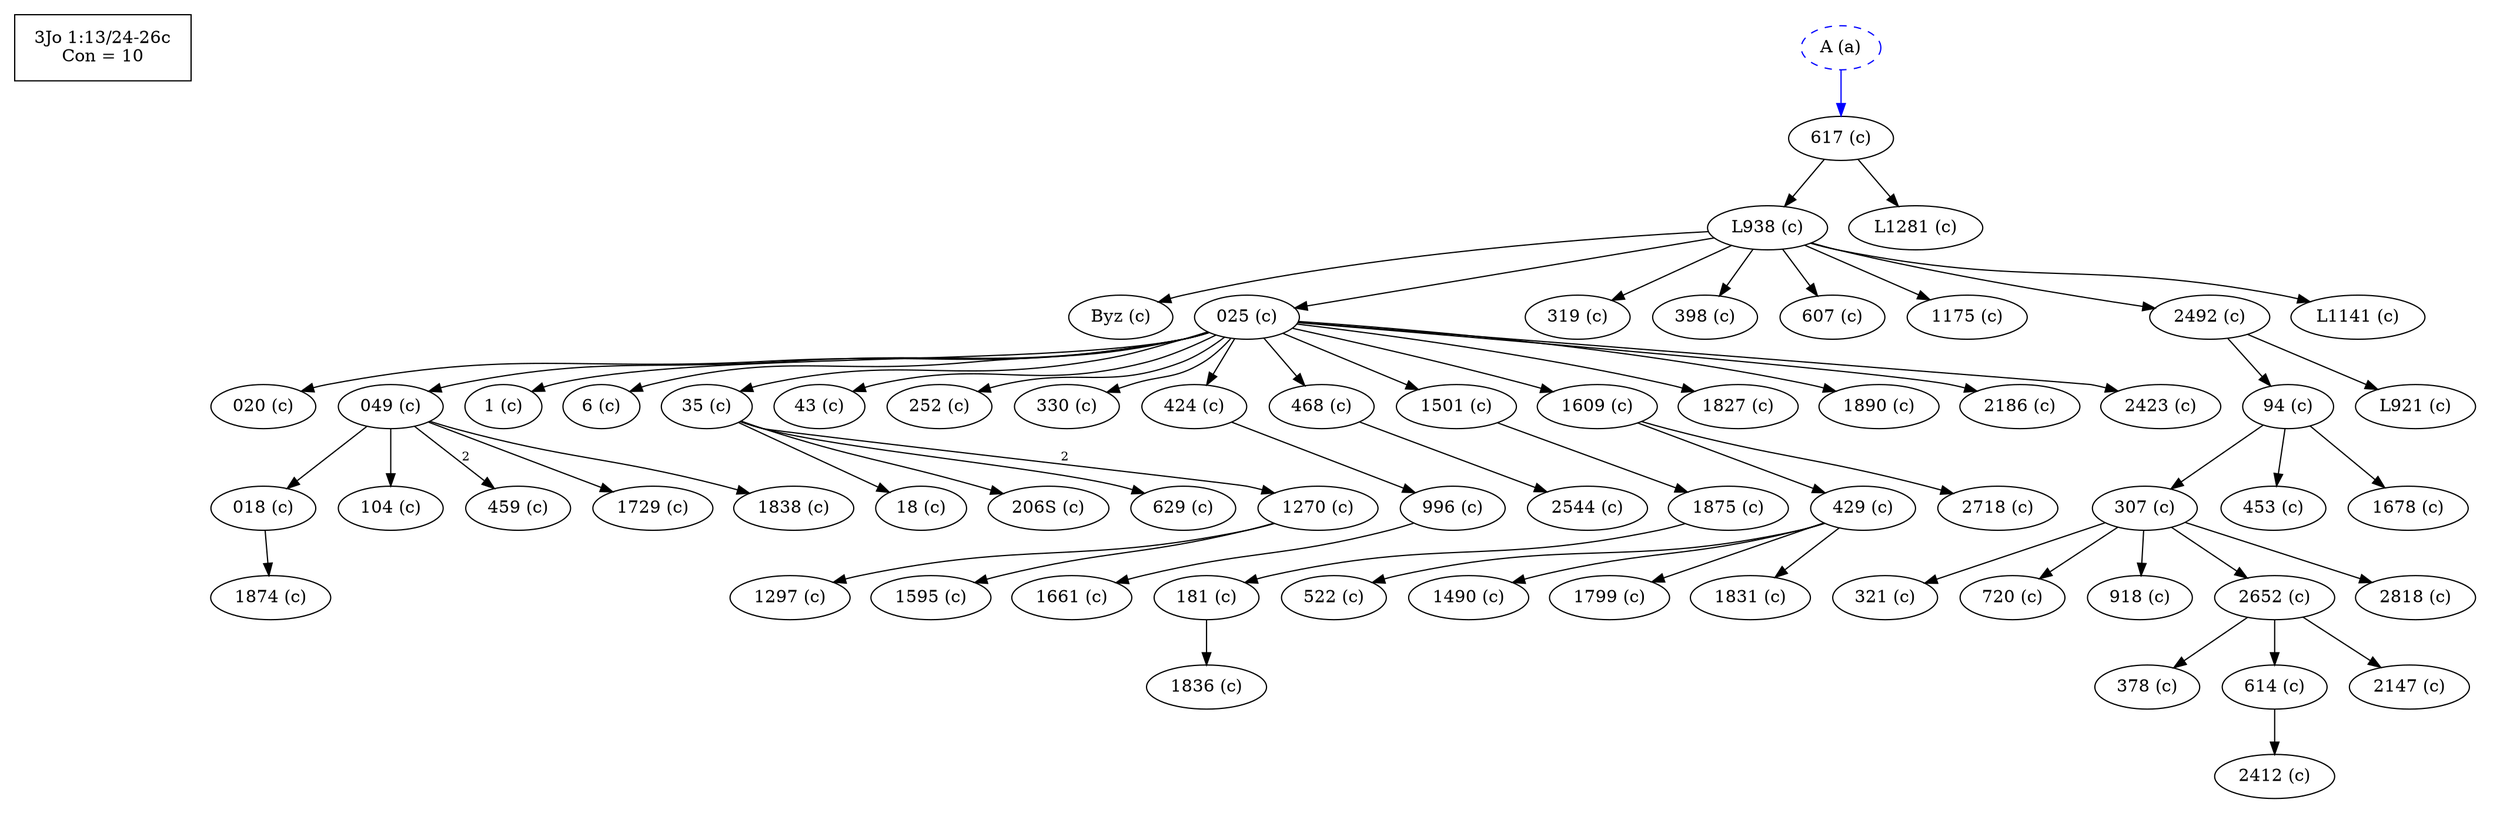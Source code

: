 digraph textual_flow_diagram {
	subgraph cluster_legend {
		label [shape=plaintext, label="3Jo 1:13/24-26c\nCon = 10"];
	}
	subgraph cluster_plot {
		style=invis;
		node [shape=ellipse];
		1 [label="Byz (c)"];
		7 [label="018 (c)"];
		8 [label="020 (c)"];
		9 [label="025 (c)"];
		12 [label="049 (c)"];
		15 [label="1 (c)"];
		17 [label="6 (c)"];
		18 [label="18 (c)"];
		20 [label="35 (c)"];
		21 [label="43 (c)"];
		27 [label="94 (c)"];
		28 [label="104 (c)"];
		30 [label="181 (c)"];
		31 [label="206S (c)"];
		33 [label="252 (c)"];
		35 [label="307 (c)"];
		36 [label="319 (c)"];
		37 [label="321 (c)"];
		40 [label="330 (c)"];
		42 [label="378 (c)"];
		43 [label="398 (c)"];
		45 [label="424 (c)"];
		46 [label="429 (c)"];
		50 [label="453 (c)"];
		51 [label="459 (c)"];
		53 [label="468 (c)"];
		54 [label="522 (c)"];
		55 [label="607 (c)"];
		56 [label="614 (c)"];
		57 [label="617 (c)"];
		60 [label="629 (c)"];
		63 [label="720 (c)"];
		67 [label="918 (c)"];
		69 [label="996 (c)"];
		72 [label="1175 (c)"];
		75 [label="1270 (c)"];
		77 [label="1297 (c)"];
		81 [label="1490 (c)"];
		82 [label="1501 (c)"];
		87 [label="1595 (c)"];
		88 [label="1609 (c)"];
		90 [label="1661 (c)"];
		91 [label="1678 (c)"];
		93 [label="1729 (c)"];
		97 [label="1799 (c)"];
		98 [label="1827 (c)"];
		99 [label="1831 (c)"];
		101 [label="1836 (c)"];
		103 [label="1838 (c)"];
		109 [label="1874 (c)"];
		110 [label="1875 (c)"];
		112 [label="1890 (c)"];
		114 [label="2147 (c)"];
		115 [label="2186 (c)"];
		121 [label="2412 (c)"];
		122 [label="2423 (c)"];
		124 [label="2492 (c)"];
		126 [label="2544 (c)"];
		127 [label="2652 (c)"];
		128 [label="2718 (c)"];
		131 [label="2818 (c)"];
		133 [label="L921 (c)"];
		134 [label="L938 (c)"];
		135 [label="L1141 (c)"];
		136 [label="L1281 (c)"];
		0 [label="A (a)", color=blue, style=dashed];
		134 -> 1 [color=black];
		12 -> 7 [color=black];
		9 -> 8 [color=black];
		134 -> 9 [color=black];
		9 -> 12 [color=black];
		9 -> 15 [color=black];
		9 -> 17 [color=black];
		20 -> 18 [color=black];
		9 -> 20 [color=black];
		9 -> 21 [color=black];
		124 -> 27 [color=black];
		12 -> 28 [color=black];
		110 -> 30 [color=black];
		20 -> 31 [color=black];
		9 -> 33 [color=black];
		27 -> 35 [color=black];
		134 -> 36 [color=black];
		35 -> 37 [color=black];
		9 -> 40 [color=black];
		127 -> 42 [color=black];
		134 -> 43 [color=black];
		9 -> 45 [color=black];
		88 -> 46 [color=black];
		27 -> 50 [color=black];
		12 -> 51 [label="2", fontsize=10, color=black];
		9 -> 53 [color=black];
		46 -> 54 [color=black];
		134 -> 55 [color=black];
		127 -> 56 [color=black];
		0 -> 57 [color=blue];
		20 -> 60 [color=black];
		35 -> 63 [color=black];
		35 -> 67 [color=black];
		45 -> 69 [color=black];
		134 -> 72 [color=black];
		20 -> 75 [label="2", fontsize=10, color=black];
		75 -> 77 [color=black];
		46 -> 81 [color=black];
		9 -> 82 [color=black];
		75 -> 87 [color=black];
		9 -> 88 [color=black];
		69 -> 90 [color=black];
		27 -> 91 [color=black];
		12 -> 93 [color=black];
		46 -> 97 [color=black];
		9 -> 98 [color=black];
		46 -> 99 [color=black];
		30 -> 101 [color=black];
		12 -> 103 [color=black];
		7 -> 109 [color=black];
		82 -> 110 [color=black];
		9 -> 112 [color=black];
		127 -> 114 [color=black];
		9 -> 115 [color=black];
		56 -> 121 [color=black];
		9 -> 122 [color=black];
		134 -> 124 [color=black];
		53 -> 126 [color=black];
		35 -> 127 [color=black];
		88 -> 128 [color=black];
		35 -> 131 [color=black];
		124 -> 133 [color=black];
		57 -> 134 [color=black];
		134 -> 135 [color=black];
		57 -> 136 [color=black];
	}
}
